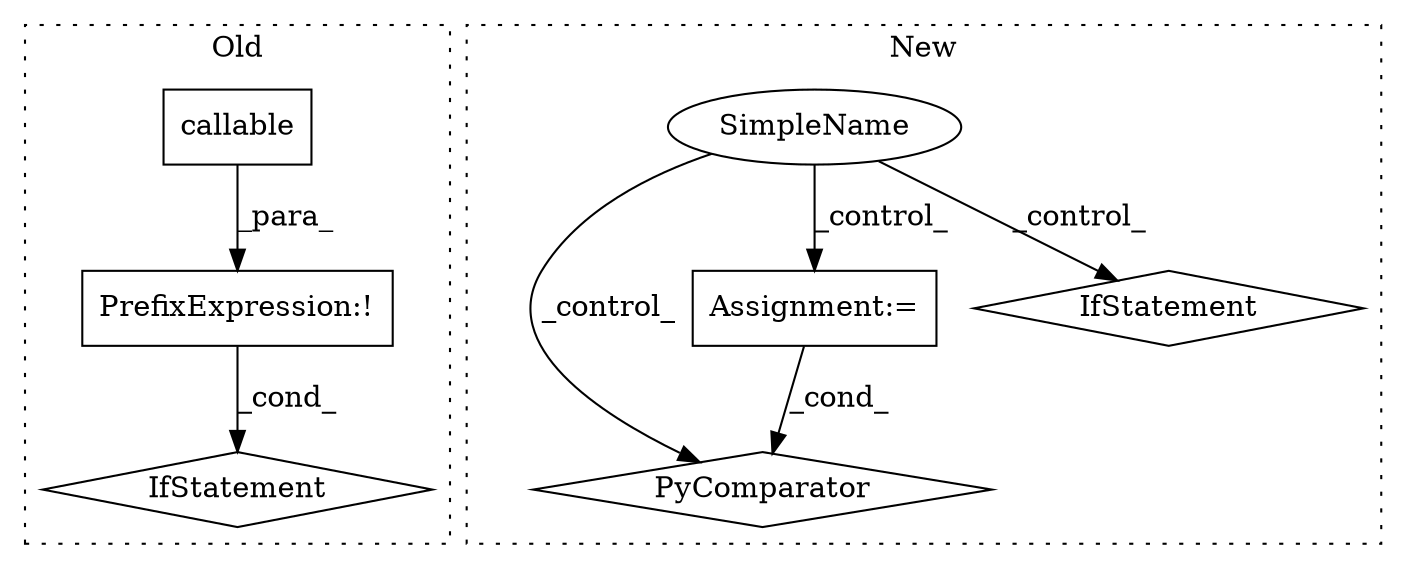digraph G {
subgraph cluster0 {
1 [label="callable" a="32" s="14286,14303" l="9,1" shape="box"];
3 [label="IfStatement" a="25" s="14281,14304" l="4,2" shape="diamond"];
5 [label="PrefixExpression:!" a="38" s="14285" l="1" shape="box"];
label = "Old";
style="dotted";
}
subgraph cluster1 {
2 [label="PyComparator" a="113" s="13375" l="33" shape="diamond"];
4 [label="Assignment:=" a="7" s="13375" l="33" shape="box"];
6 [label="SimpleName" a="42" s="" l="" shape="ellipse"];
7 [label="IfStatement" a="25" s="13375" l="33" shape="diamond"];
label = "New";
style="dotted";
}
1 -> 5 [label="_para_"];
4 -> 2 [label="_cond_"];
5 -> 3 [label="_cond_"];
6 -> 2 [label="_control_"];
6 -> 4 [label="_control_"];
6 -> 7 [label="_control_"];
}